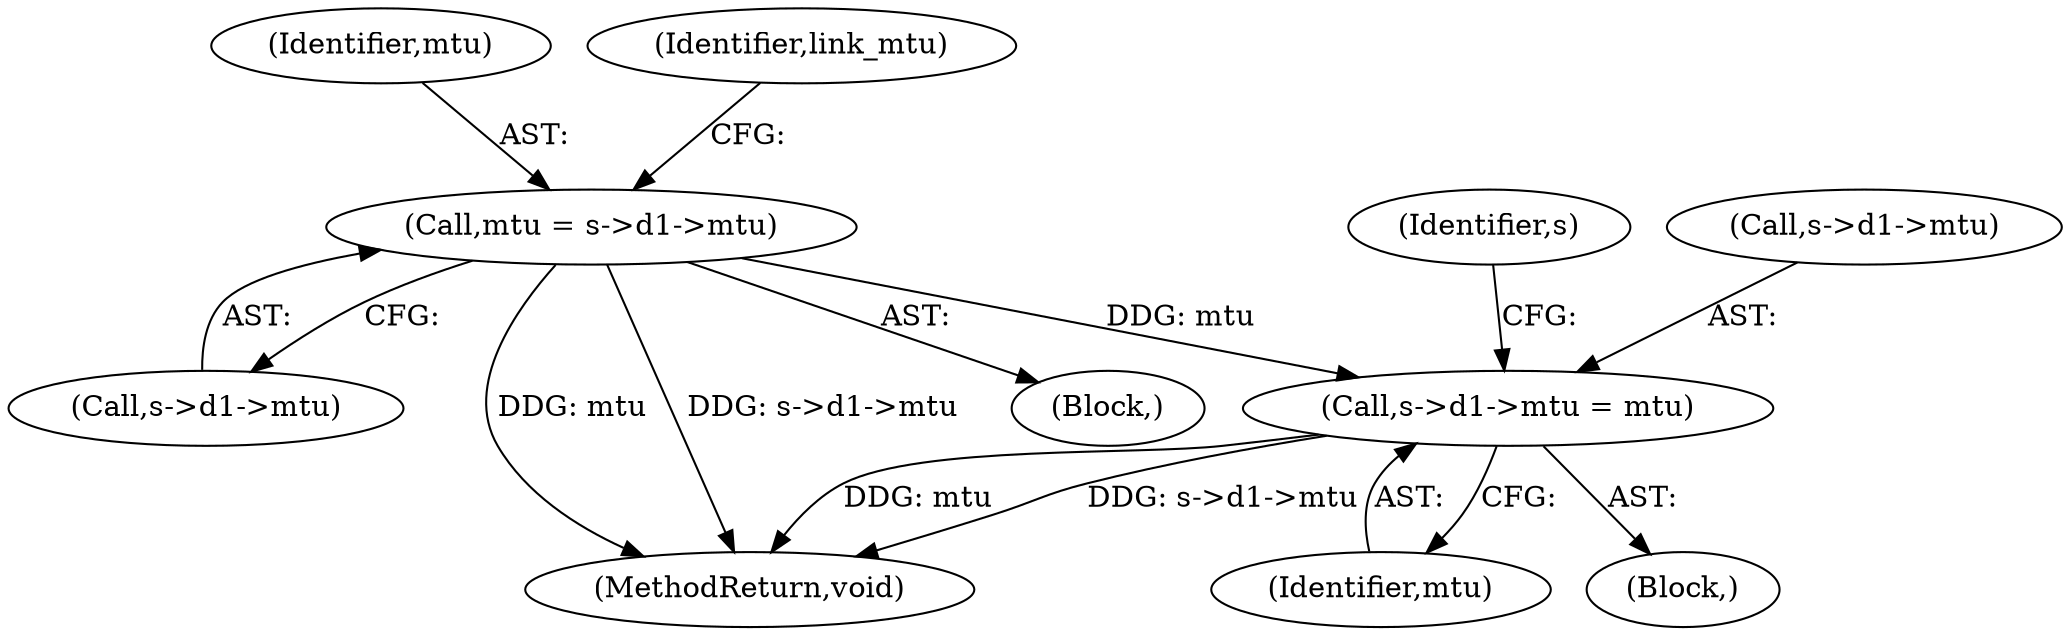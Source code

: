 digraph "0_openssl_f5c7f5dfbaf0d2f7d946d0fe86f08e6bcb36ed0d_0@pointer" {
"1000204" [label="(Call,s->d1->mtu = mtu)"];
"1000155" [label="(Call,mtu = s->d1->mtu)"];
"1000156" [label="(Identifier,mtu)"];
"1000155" [label="(Call,mtu = s->d1->mtu)"];
"1000714" [label="(MethodReturn,void)"];
"1000140" [label="(Block,)"];
"1000214" [label="(Identifier,s)"];
"1000210" [label="(Identifier,mtu)"];
"1000204" [label="(Call,s->d1->mtu = mtu)"];
"1000205" [label="(Call,s->d1->mtu)"];
"1000163" [label="(Identifier,link_mtu)"];
"1000157" [label="(Call,s->d1->mtu)"];
"1000203" [label="(Block,)"];
"1000204" -> "1000203"  [label="AST: "];
"1000204" -> "1000210"  [label="CFG: "];
"1000205" -> "1000204"  [label="AST: "];
"1000210" -> "1000204"  [label="AST: "];
"1000214" -> "1000204"  [label="CFG: "];
"1000204" -> "1000714"  [label="DDG: mtu"];
"1000204" -> "1000714"  [label="DDG: s->d1->mtu"];
"1000155" -> "1000204"  [label="DDG: mtu"];
"1000155" -> "1000140"  [label="AST: "];
"1000155" -> "1000157"  [label="CFG: "];
"1000156" -> "1000155"  [label="AST: "];
"1000157" -> "1000155"  [label="AST: "];
"1000163" -> "1000155"  [label="CFG: "];
"1000155" -> "1000714"  [label="DDG: s->d1->mtu"];
"1000155" -> "1000714"  [label="DDG: mtu"];
}

